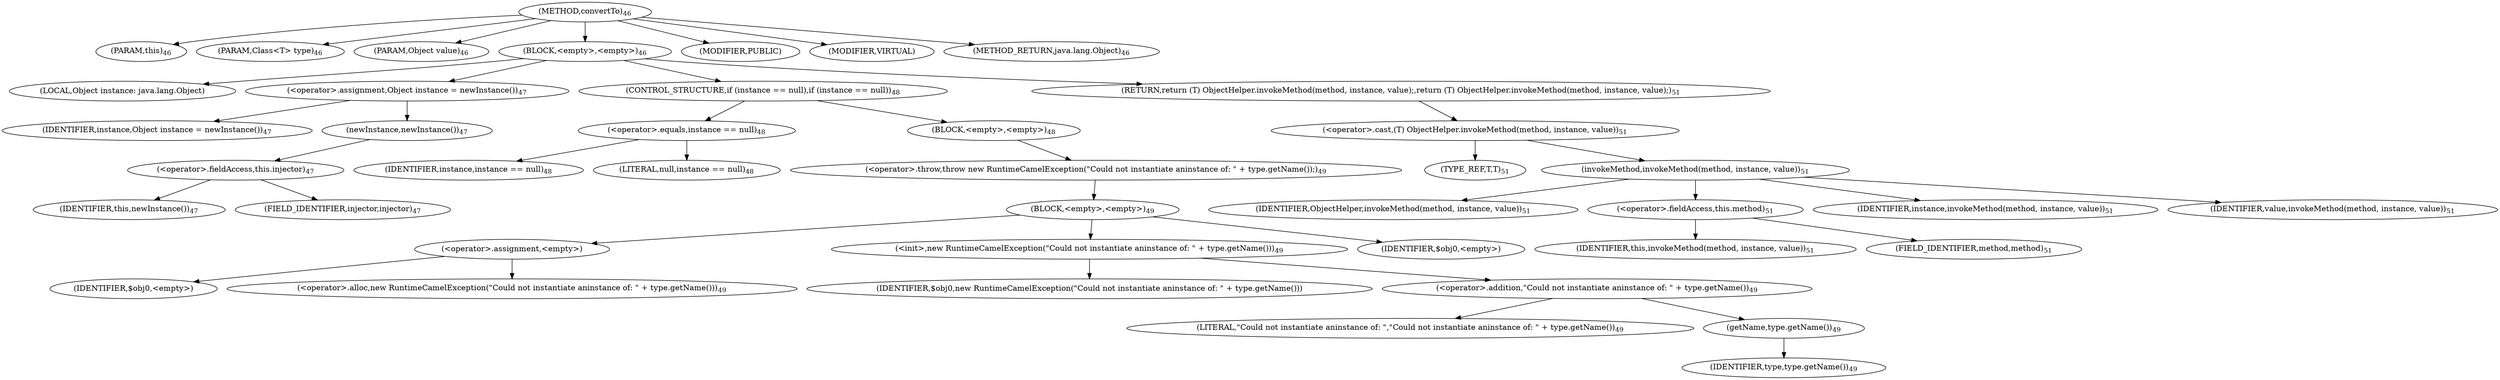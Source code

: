 digraph "convertTo" {  
"52" [label = <(METHOD,convertTo)<SUB>46</SUB>> ]
"53" [label = <(PARAM,this)<SUB>46</SUB>> ]
"54" [label = <(PARAM,Class&lt;T&gt; type)<SUB>46</SUB>> ]
"55" [label = <(PARAM,Object value)<SUB>46</SUB>> ]
"56" [label = <(BLOCK,&lt;empty&gt;,&lt;empty&gt;)<SUB>46</SUB>> ]
"57" [label = <(LOCAL,Object instance: java.lang.Object)> ]
"58" [label = <(&lt;operator&gt;.assignment,Object instance = newInstance())<SUB>47</SUB>> ]
"59" [label = <(IDENTIFIER,instance,Object instance = newInstance())<SUB>47</SUB>> ]
"60" [label = <(newInstance,newInstance())<SUB>47</SUB>> ]
"61" [label = <(&lt;operator&gt;.fieldAccess,this.injector)<SUB>47</SUB>> ]
"62" [label = <(IDENTIFIER,this,newInstance())<SUB>47</SUB>> ]
"63" [label = <(FIELD_IDENTIFIER,injector,injector)<SUB>47</SUB>> ]
"64" [label = <(CONTROL_STRUCTURE,if (instance == null),if (instance == null))<SUB>48</SUB>> ]
"65" [label = <(&lt;operator&gt;.equals,instance == null)<SUB>48</SUB>> ]
"66" [label = <(IDENTIFIER,instance,instance == null)<SUB>48</SUB>> ]
"67" [label = <(LITERAL,null,instance == null)<SUB>48</SUB>> ]
"68" [label = <(BLOCK,&lt;empty&gt;,&lt;empty&gt;)<SUB>48</SUB>> ]
"69" [label = <(&lt;operator&gt;.throw,throw new RuntimeCamelException(&quot;Could not instantiate aninstance of: &quot; + type.getName());)<SUB>49</SUB>> ]
"70" [label = <(BLOCK,&lt;empty&gt;,&lt;empty&gt;)<SUB>49</SUB>> ]
"71" [label = <(&lt;operator&gt;.assignment,&lt;empty&gt;)> ]
"72" [label = <(IDENTIFIER,$obj0,&lt;empty&gt;)> ]
"73" [label = <(&lt;operator&gt;.alloc,new RuntimeCamelException(&quot;Could not instantiate aninstance of: &quot; + type.getName()))<SUB>49</SUB>> ]
"74" [label = <(&lt;init&gt;,new RuntimeCamelException(&quot;Could not instantiate aninstance of: &quot; + type.getName()))<SUB>49</SUB>> ]
"75" [label = <(IDENTIFIER,$obj0,new RuntimeCamelException(&quot;Could not instantiate aninstance of: &quot; + type.getName()))> ]
"76" [label = <(&lt;operator&gt;.addition,&quot;Could not instantiate aninstance of: &quot; + type.getName())<SUB>49</SUB>> ]
"77" [label = <(LITERAL,&quot;Could not instantiate aninstance of: &quot;,&quot;Could not instantiate aninstance of: &quot; + type.getName())<SUB>49</SUB>> ]
"78" [label = <(getName,type.getName())<SUB>49</SUB>> ]
"79" [label = <(IDENTIFIER,type,type.getName())<SUB>49</SUB>> ]
"80" [label = <(IDENTIFIER,$obj0,&lt;empty&gt;)> ]
"81" [label = <(RETURN,return (T) ObjectHelper.invokeMethod(method, instance, value);,return (T) ObjectHelper.invokeMethod(method, instance, value);)<SUB>51</SUB>> ]
"82" [label = <(&lt;operator&gt;.cast,(T) ObjectHelper.invokeMethod(method, instance, value))<SUB>51</SUB>> ]
"83" [label = <(TYPE_REF,T,T)<SUB>51</SUB>> ]
"84" [label = <(invokeMethod,invokeMethod(method, instance, value))<SUB>51</SUB>> ]
"85" [label = <(IDENTIFIER,ObjectHelper,invokeMethod(method, instance, value))<SUB>51</SUB>> ]
"86" [label = <(&lt;operator&gt;.fieldAccess,this.method)<SUB>51</SUB>> ]
"87" [label = <(IDENTIFIER,this,invokeMethod(method, instance, value))<SUB>51</SUB>> ]
"88" [label = <(FIELD_IDENTIFIER,method,method)<SUB>51</SUB>> ]
"89" [label = <(IDENTIFIER,instance,invokeMethod(method, instance, value))<SUB>51</SUB>> ]
"90" [label = <(IDENTIFIER,value,invokeMethod(method, instance, value))<SUB>51</SUB>> ]
"91" [label = <(MODIFIER,PUBLIC)> ]
"92" [label = <(MODIFIER,VIRTUAL)> ]
"93" [label = <(METHOD_RETURN,java.lang.Object)<SUB>46</SUB>> ]
  "52" -> "53" 
  "52" -> "54" 
  "52" -> "55" 
  "52" -> "56" 
  "52" -> "91" 
  "52" -> "92" 
  "52" -> "93" 
  "56" -> "57" 
  "56" -> "58" 
  "56" -> "64" 
  "56" -> "81" 
  "58" -> "59" 
  "58" -> "60" 
  "60" -> "61" 
  "61" -> "62" 
  "61" -> "63" 
  "64" -> "65" 
  "64" -> "68" 
  "65" -> "66" 
  "65" -> "67" 
  "68" -> "69" 
  "69" -> "70" 
  "70" -> "71" 
  "70" -> "74" 
  "70" -> "80" 
  "71" -> "72" 
  "71" -> "73" 
  "74" -> "75" 
  "74" -> "76" 
  "76" -> "77" 
  "76" -> "78" 
  "78" -> "79" 
  "81" -> "82" 
  "82" -> "83" 
  "82" -> "84" 
  "84" -> "85" 
  "84" -> "86" 
  "84" -> "89" 
  "84" -> "90" 
  "86" -> "87" 
  "86" -> "88" 
}
